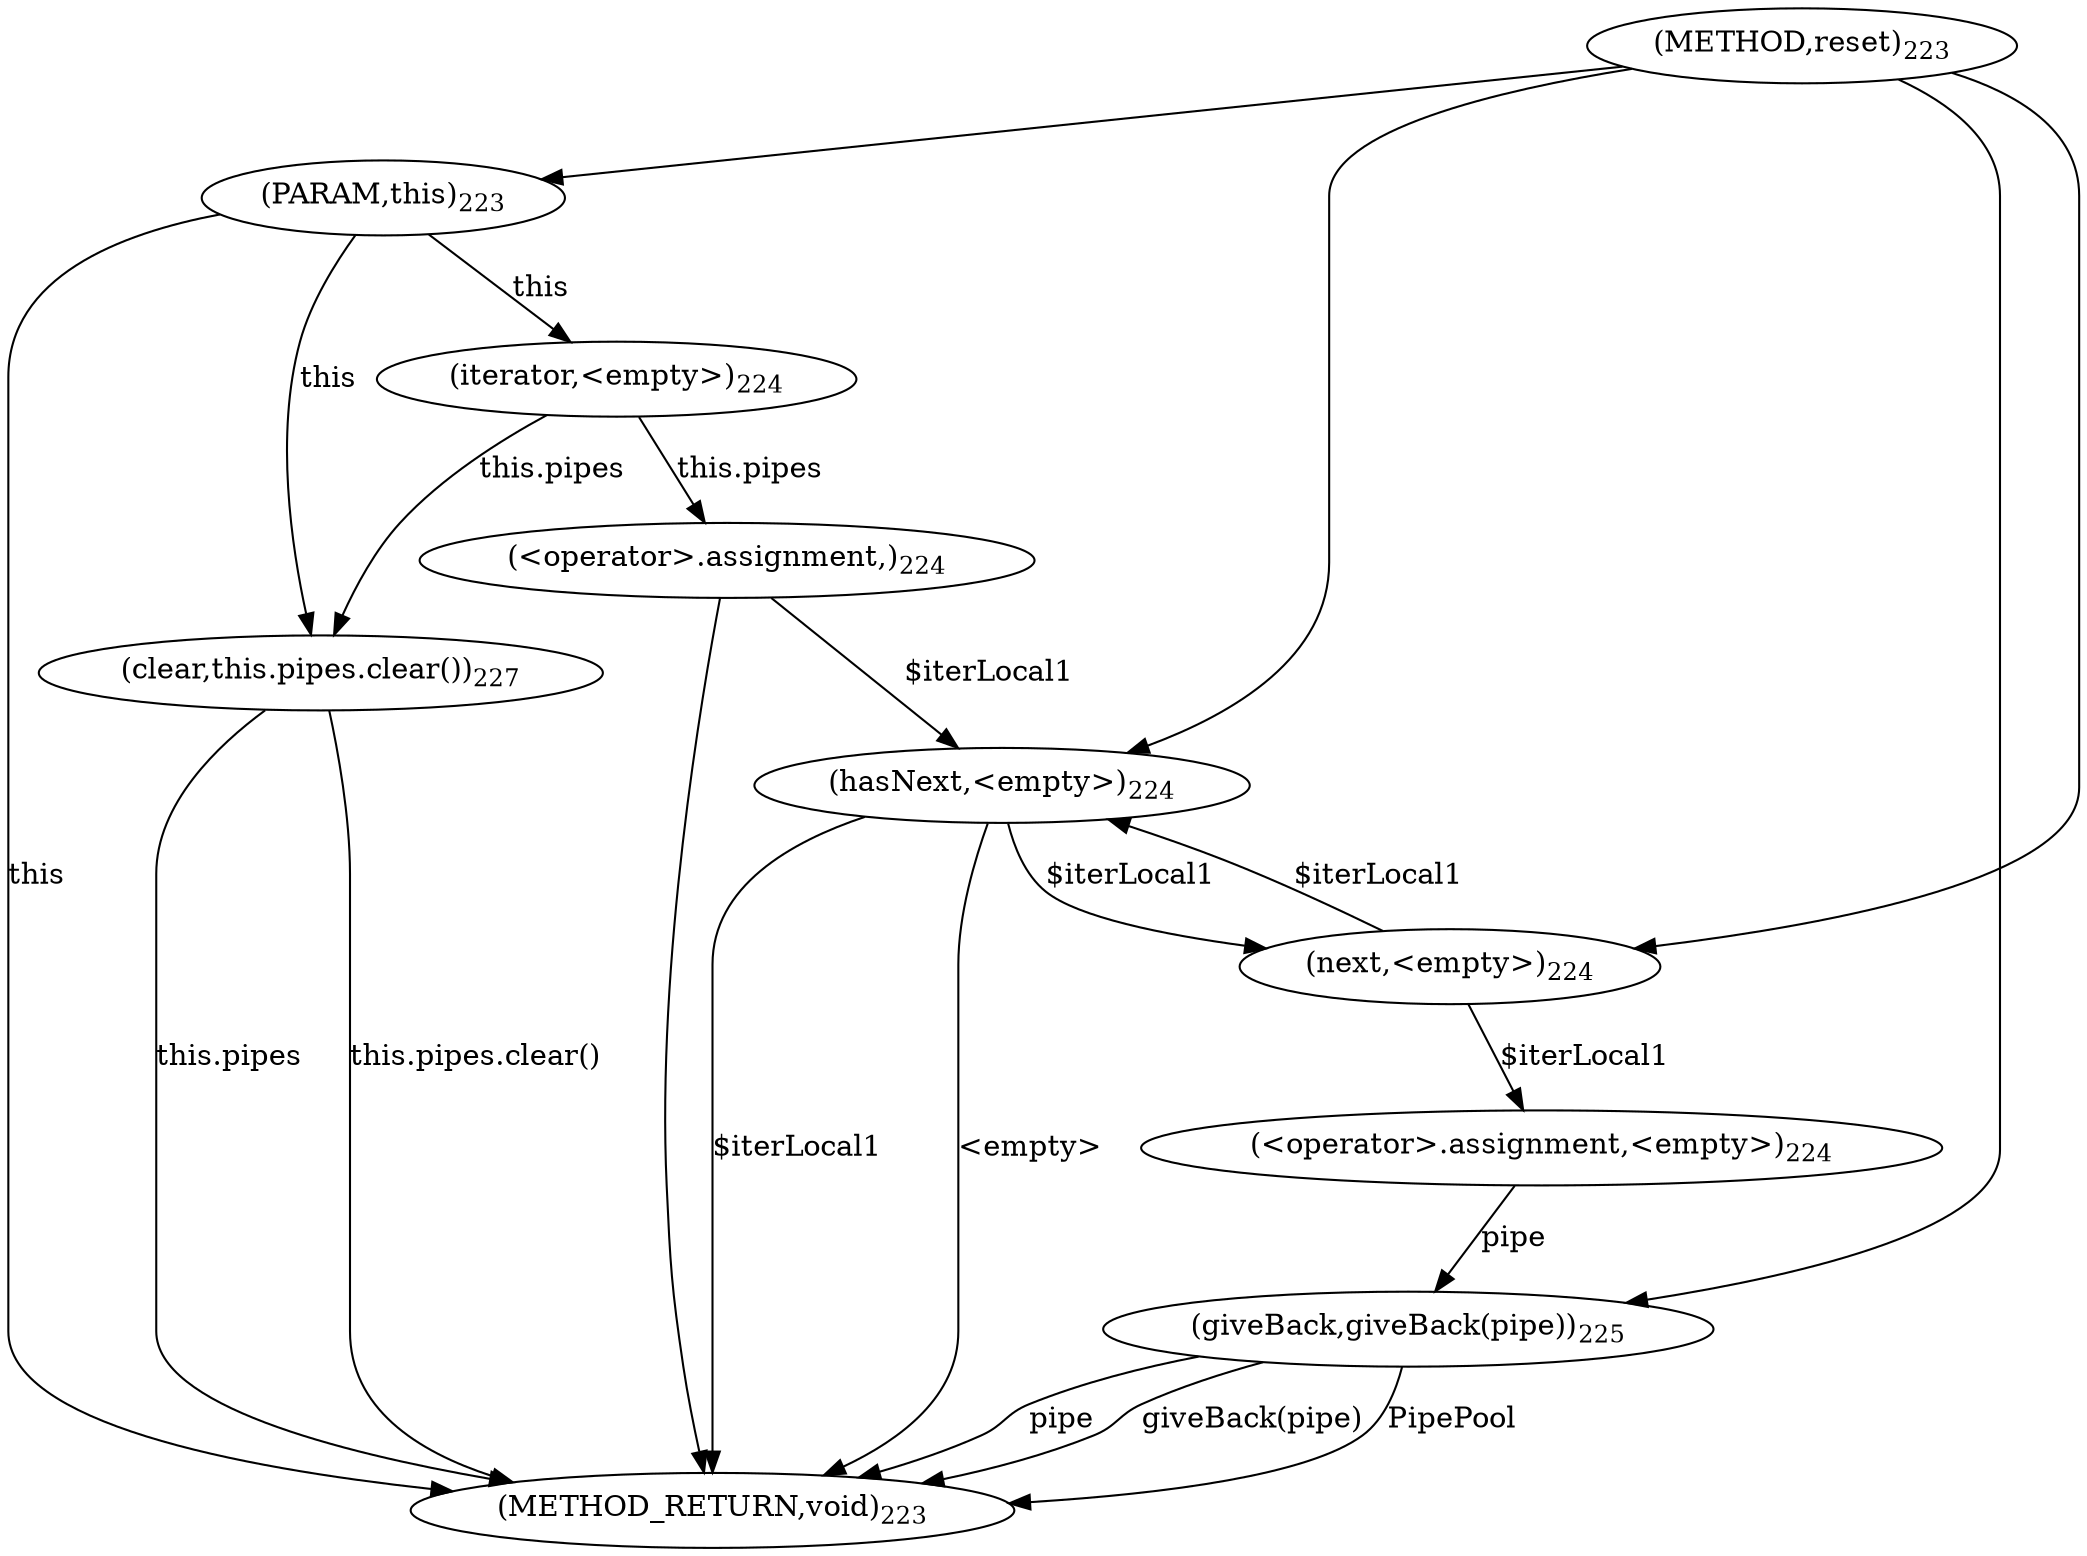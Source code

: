 digraph "reset" {  
"764" [label = <(METHOD,reset)<SUB>223</SUB>> ]
"792" [label = <(METHOD_RETURN,void)<SUB>223</SUB>> ]
"765" [label = <(PARAM,this)<SUB>223</SUB>> ]
"768" [label = <(&lt;operator&gt;.assignment,)<SUB>224</SUB>> ]
"786" [label = <(clear,this.pipes.clear())<SUB>227</SUB>> ]
"768" [label = <(&lt;operator&gt;.assignment,)<SUB>224</SUB>> ]
"768" [label = <(&lt;operator&gt;.assignment,)<SUB>224</SUB>> ]
"775" [label = <(hasNext,&lt;empty&gt;)<SUB>224</SUB>> ]
"786" [label = <(clear,this.pipes.clear())<SUB>227</SUB>> ]
"770" [label = <(iterator,&lt;empty&gt;)<SUB>224</SUB>> ]
"775" [label = <(hasNext,&lt;empty&gt;)<SUB>224</SUB>> ]
"779" [label = <(&lt;operator&gt;.assignment,&lt;empty&gt;)<SUB>224</SUB>> ]
"783" [label = <(giveBack,giveBack(pipe))<SUB>225</SUB>> ]
"779" [label = <(&lt;operator&gt;.assignment,&lt;empty&gt;)<SUB>224</SUB>> ]
"779" [label = <(&lt;operator&gt;.assignment,&lt;empty&gt;)<SUB>224</SUB>> ]
"783" [label = <(giveBack,giveBack(pipe))<SUB>225</SUB>> ]
"783" [label = <(giveBack,giveBack(pipe))<SUB>225</SUB>> ]
"781" [label = <(next,&lt;empty&gt;)<SUB>224</SUB>> ]
  "765" -> "792"  [ label = "this"] 
  "768" -> "792" 
  "775" -> "792"  [ label = "$iterLocal1"] 
  "775" -> "792"  [ label = "&lt;empty&gt;"] 
  "786" -> "792"  [ label = "this.pipes"] 
  "786" -> "792"  [ label = "this.pipes.clear()"] 
  "783" -> "792"  [ label = "pipe"] 
  "783" -> "792"  [ label = "giveBack(pipe)"] 
  "783" -> "792"  [ label = "PipePool"] 
  "764" -> "765" 
  "770" -> "768"  [ label = "this.pipes"] 
  "765" -> "786"  [ label = "this"] 
  "770" -> "786"  [ label = "this.pipes"] 
  "765" -> "770"  [ label = "this"] 
  "768" -> "775"  [ label = "$iterLocal1"] 
  "781" -> "775"  [ label = "$iterLocal1"] 
  "764" -> "775" 
  "781" -> "779"  [ label = "$iterLocal1"] 
  "764" -> "783" 
  "779" -> "783"  [ label = "pipe"] 
  "775" -> "781"  [ label = "$iterLocal1"] 
  "764" -> "781" 
}
